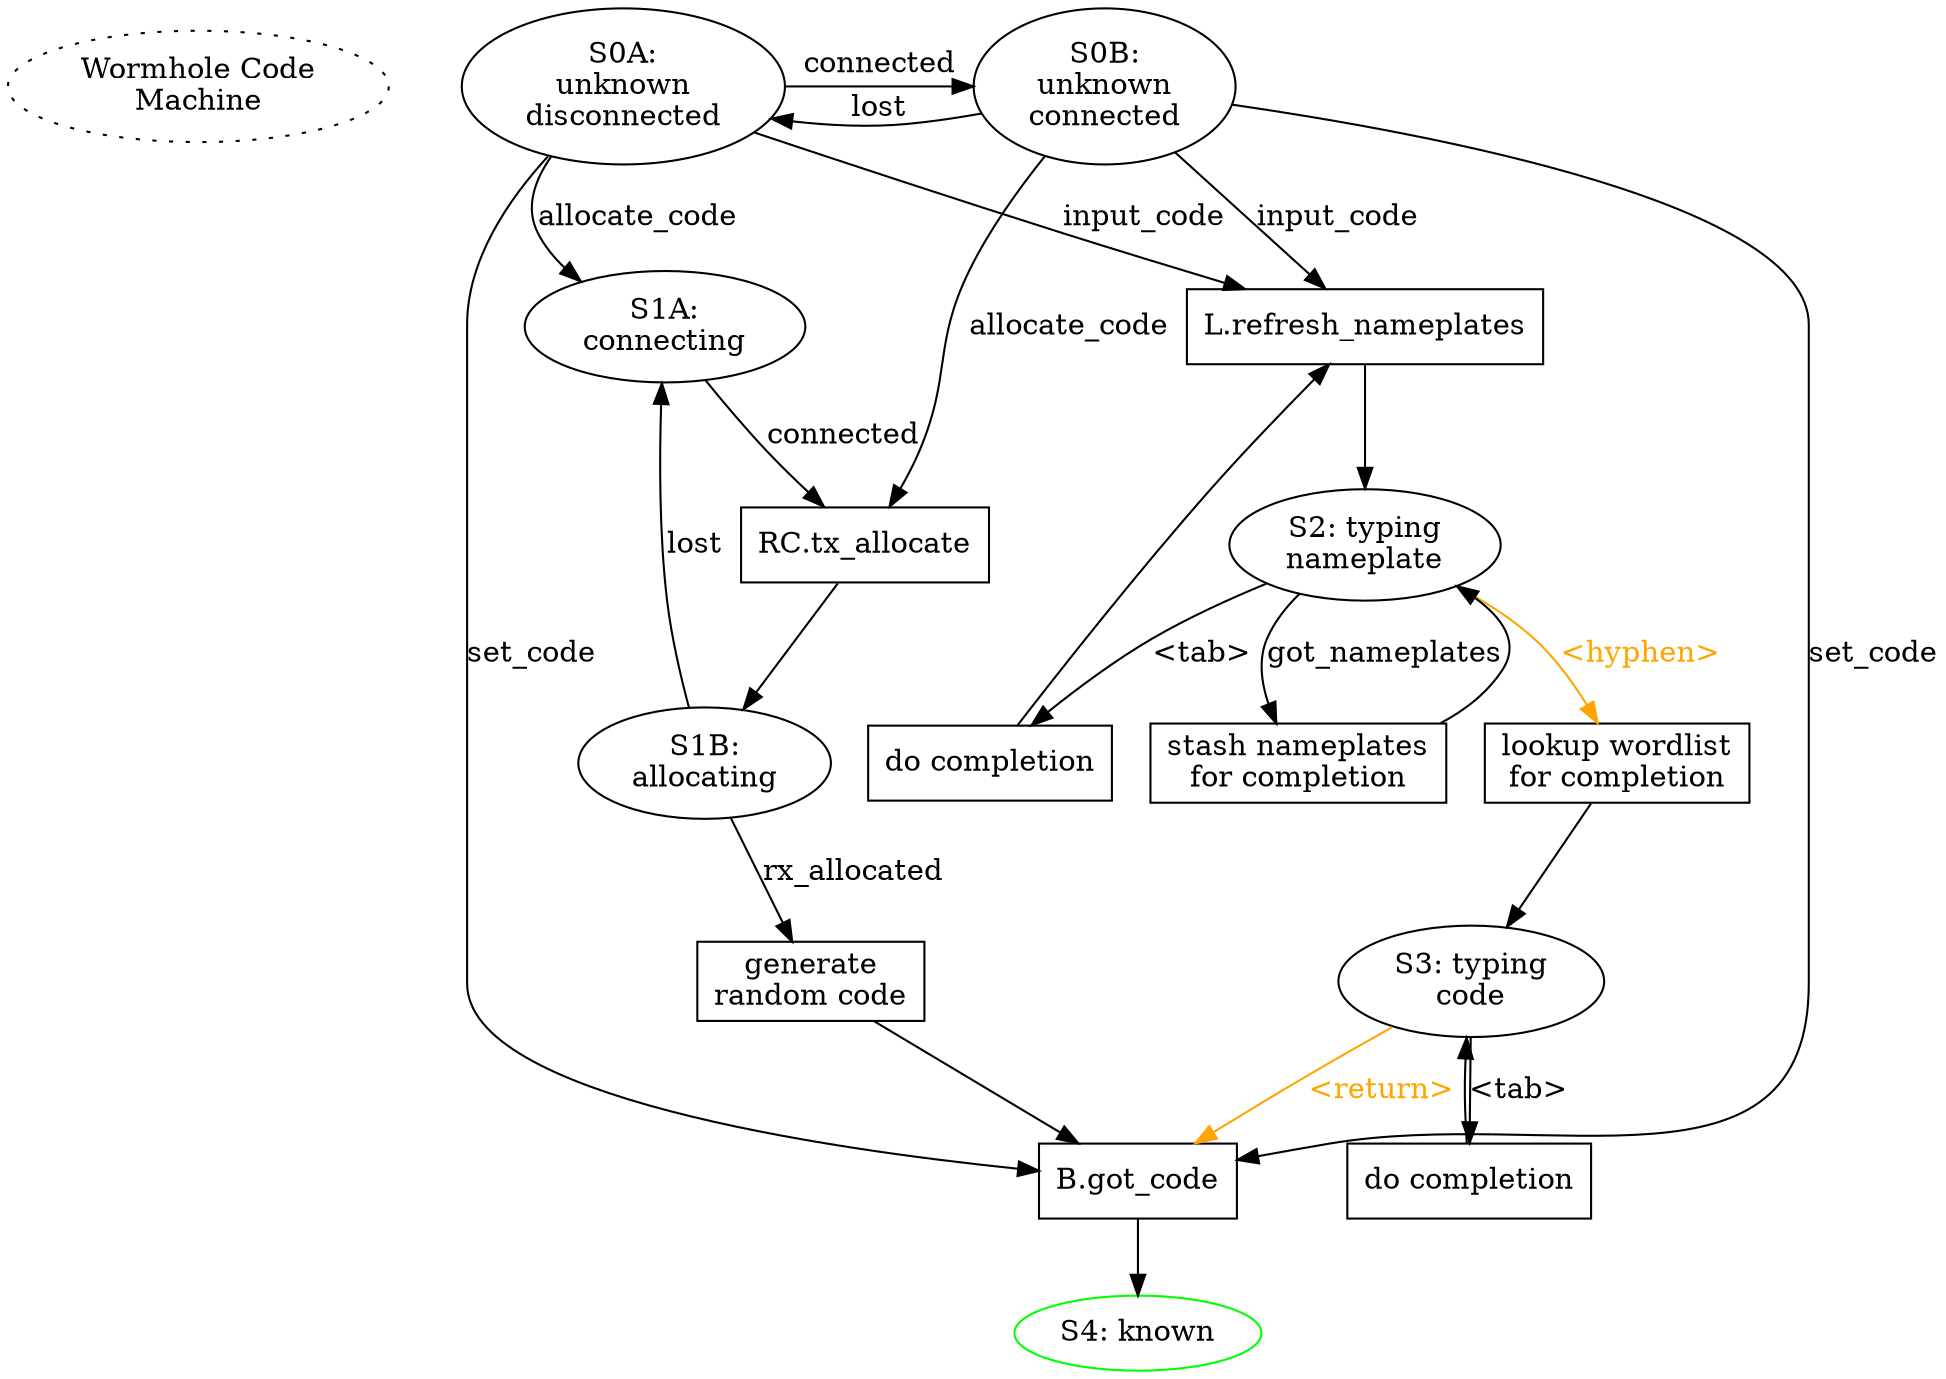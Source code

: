 digraph {

        start [label="Wormhole Code\nMachine" style="dotted"]
        {rank=same; start S0A S0B}
        start -> S0A [style="invis"]
        S0A [label="S0A:\nunknown\ndisconnected"]
        S0A -> S0B [label="connected"]
        S0B -> S0A [label="lost"]
        S0B [label="S0B:\nunknown\nconnected"]
        S0A -> P0_got_code [label="set_code"]
        S0B -> P0_got_code [label="set_code"]
        P0_got_code [shape="box" label="B.got_code"]
        P0_got_code -> S4
        S4 [label="S4: known" color="green"]

        S0A -> P0_list_nameplates [label="input_code"]
        S0B -> P0_list_nameplates [label="input_code"]
        S2 [label="S2: typing\nnameplate"]

        S2 -> P2_completion [label="<tab>"]
        P2_completion [shape="box" label="do completion"]
        P2_completion -> P0_list_nameplates
        P0_list_nameplates [shape="box" label="L.refresh_nameplates"]
        P0_list_nameplates -> S2

        S2 -> P2_got_nameplates [label="got_nameplates"]
        P2_got_nameplates [shape="box" label="stash nameplates\nfor completion"]
        P2_got_nameplates -> S2
        S2 -> P2_finish [label="<hyphen>" color="orange" fontcolor="orange"]
        P2_finish [shape="box" label="lookup wordlist\nfor completion"]
        P2_finish -> S3
        S3 [label="S3: typing\ncode"]
        S3 -> P3_completion [label="<tab>"]
        P3_completion [shape="box" label="do completion"]
        P3_completion -> S3

        S3 -> P0_got_code [label="<return>"
                           color="orange" fontcolor="orange"]

        S0A -> S1A [label="allocate_code"]
        S1A [label="S1A:\nconnecting"]
        S1A -> P1_allocate [label="connected"]
        P1_allocate [shape="box" label="RC.tx_allocate"]
        P1_allocate -> S1B
        S1B [label="S1B:\nallocating"]
        S1B -> P1_generate [label="rx_allocated"]
        S1B -> S1A [label="lost"]
        P1_generate [shape="box" label="generate\nrandom code"]
        P1_generate -> P0_got_code

        S0B -> P1_allocate [label="allocate_code"]
        
}
